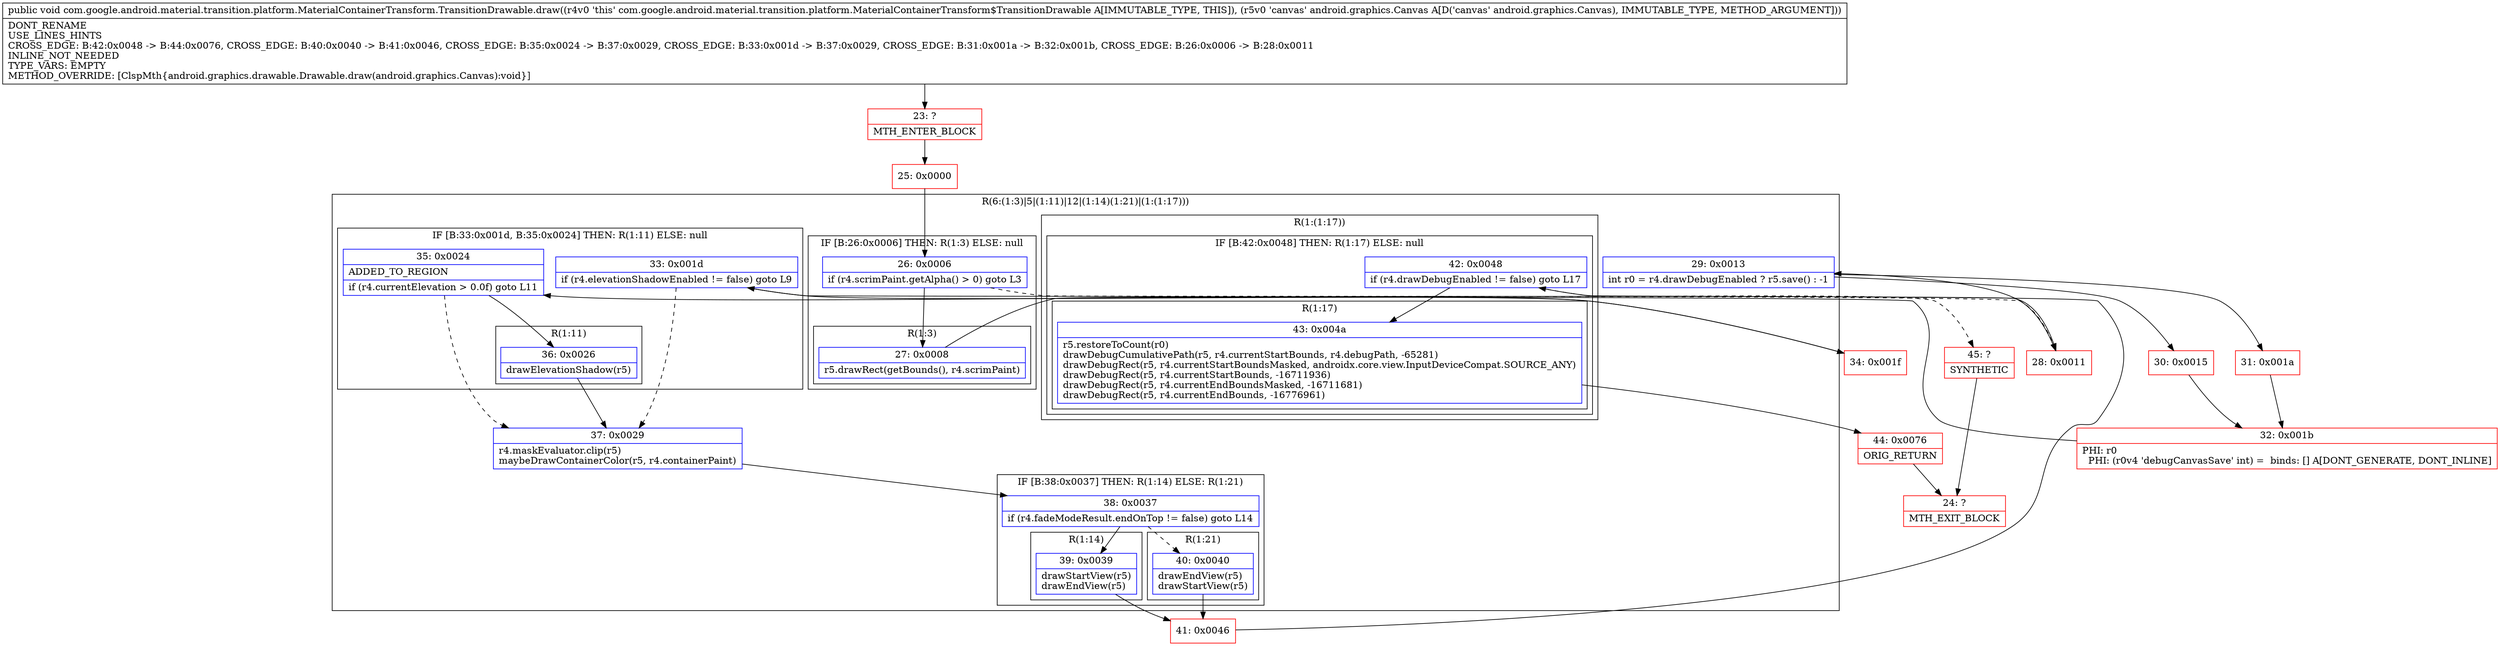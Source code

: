 digraph "CFG forcom.google.android.material.transition.platform.MaterialContainerTransform.TransitionDrawable.draw(Landroid\/graphics\/Canvas;)V" {
subgraph cluster_Region_36157382 {
label = "R(6:(1:3)|5|(1:11)|12|(1:14)(1:21)|(1:(1:17)))";
node [shape=record,color=blue];
subgraph cluster_IfRegion_815291039 {
label = "IF [B:26:0x0006] THEN: R(1:3) ELSE: null";
node [shape=record,color=blue];
Node_26 [shape=record,label="{26\:\ 0x0006|if (r4.scrimPaint.getAlpha() \> 0) goto L3\l}"];
subgraph cluster_Region_144546526 {
label = "R(1:3)";
node [shape=record,color=blue];
Node_27 [shape=record,label="{27\:\ 0x0008|r5.drawRect(getBounds(), r4.scrimPaint)\l}"];
}
}
Node_29 [shape=record,label="{29\:\ 0x0013|int r0 = r4.drawDebugEnabled ? r5.save() : \-1\l}"];
subgraph cluster_IfRegion_421943179 {
label = "IF [B:33:0x001d, B:35:0x0024] THEN: R(1:11) ELSE: null";
node [shape=record,color=blue];
Node_33 [shape=record,label="{33\:\ 0x001d|if (r4.elevationShadowEnabled != false) goto L9\l}"];
Node_35 [shape=record,label="{35\:\ 0x0024|ADDED_TO_REGION\l|if (r4.currentElevation \> 0.0f) goto L11\l}"];
subgraph cluster_Region_1262487826 {
label = "R(1:11)";
node [shape=record,color=blue];
Node_36 [shape=record,label="{36\:\ 0x0026|drawElevationShadow(r5)\l}"];
}
}
Node_37 [shape=record,label="{37\:\ 0x0029|r4.maskEvaluator.clip(r5)\lmaybeDrawContainerColor(r5, r4.containerPaint)\l}"];
subgraph cluster_IfRegion_964619847 {
label = "IF [B:38:0x0037] THEN: R(1:14) ELSE: R(1:21)";
node [shape=record,color=blue];
Node_38 [shape=record,label="{38\:\ 0x0037|if (r4.fadeModeResult.endOnTop != false) goto L14\l}"];
subgraph cluster_Region_1565640924 {
label = "R(1:14)";
node [shape=record,color=blue];
Node_39 [shape=record,label="{39\:\ 0x0039|drawStartView(r5)\ldrawEndView(r5)\l}"];
}
subgraph cluster_Region_1986025202 {
label = "R(1:21)";
node [shape=record,color=blue];
Node_40 [shape=record,label="{40\:\ 0x0040|drawEndView(r5)\ldrawStartView(r5)\l}"];
}
}
subgraph cluster_Region_1025759669 {
label = "R(1:(1:17))";
node [shape=record,color=blue];
subgraph cluster_IfRegion_1944130688 {
label = "IF [B:42:0x0048] THEN: R(1:17) ELSE: null";
node [shape=record,color=blue];
Node_42 [shape=record,label="{42\:\ 0x0048|if (r4.drawDebugEnabled != false) goto L17\l}"];
subgraph cluster_Region_472043457 {
label = "R(1:17)";
node [shape=record,color=blue];
Node_43 [shape=record,label="{43\:\ 0x004a|r5.restoreToCount(r0)\ldrawDebugCumulativePath(r5, r4.currentStartBounds, r4.debugPath, \-65281)\ldrawDebugRect(r5, r4.currentStartBoundsMasked, androidx.core.view.InputDeviceCompat.SOURCE_ANY)\ldrawDebugRect(r5, r4.currentStartBounds, \-16711936)\ldrawDebugRect(r5, r4.currentEndBoundsMasked, \-16711681)\ldrawDebugRect(r5, r4.currentEndBounds, \-16776961)\l}"];
}
}
}
}
Node_23 [shape=record,color=red,label="{23\:\ ?|MTH_ENTER_BLOCK\l}"];
Node_25 [shape=record,color=red,label="{25\:\ 0x0000}"];
Node_28 [shape=record,color=red,label="{28\:\ 0x0011}"];
Node_30 [shape=record,color=red,label="{30\:\ 0x0015}"];
Node_32 [shape=record,color=red,label="{32\:\ 0x001b|PHI: r0 \l  PHI: (r0v4 'debugCanvasSave' int) =  binds: [] A[DONT_GENERATE, DONT_INLINE]\l}"];
Node_34 [shape=record,color=red,label="{34\:\ 0x001f}"];
Node_41 [shape=record,color=red,label="{41\:\ 0x0046}"];
Node_44 [shape=record,color=red,label="{44\:\ 0x0076|ORIG_RETURN\l}"];
Node_24 [shape=record,color=red,label="{24\:\ ?|MTH_EXIT_BLOCK\l}"];
Node_45 [shape=record,color=red,label="{45\:\ ?|SYNTHETIC\l}"];
Node_31 [shape=record,color=red,label="{31\:\ 0x001a}"];
MethodNode[shape=record,label="{public void com.google.android.material.transition.platform.MaterialContainerTransform.TransitionDrawable.draw((r4v0 'this' com.google.android.material.transition.platform.MaterialContainerTransform$TransitionDrawable A[IMMUTABLE_TYPE, THIS]), (r5v0 'canvas' android.graphics.Canvas A[D('canvas' android.graphics.Canvas), IMMUTABLE_TYPE, METHOD_ARGUMENT]))  | DONT_RENAME\lUSE_LINES_HINTS\lCROSS_EDGE: B:42:0x0048 \-\> B:44:0x0076, CROSS_EDGE: B:40:0x0040 \-\> B:41:0x0046, CROSS_EDGE: B:35:0x0024 \-\> B:37:0x0029, CROSS_EDGE: B:33:0x001d \-\> B:37:0x0029, CROSS_EDGE: B:31:0x001a \-\> B:32:0x001b, CROSS_EDGE: B:26:0x0006 \-\> B:28:0x0011\lINLINE_NOT_NEEDED\lTYPE_VARS: EMPTY\lMETHOD_OVERRIDE: [ClspMth\{android.graphics.drawable.Drawable.draw(android.graphics.Canvas):void\}]\l}"];
MethodNode -> Node_23;Node_26 -> Node_27;
Node_26 -> Node_28[style=dashed];
Node_27 -> Node_28;
Node_29 -> Node_30;
Node_29 -> Node_31;
Node_33 -> Node_34;
Node_33 -> Node_37[style=dashed];
Node_35 -> Node_36;
Node_35 -> Node_37[style=dashed];
Node_36 -> Node_37;
Node_37 -> Node_38;
Node_38 -> Node_39;
Node_38 -> Node_40[style=dashed];
Node_39 -> Node_41;
Node_40 -> Node_41;
Node_42 -> Node_43;
Node_42 -> Node_45[style=dashed];
Node_43 -> Node_44;
Node_23 -> Node_25;
Node_25 -> Node_26;
Node_28 -> Node_29;
Node_30 -> Node_32;
Node_32 -> Node_33;
Node_34 -> Node_35;
Node_41 -> Node_42;
Node_44 -> Node_24;
Node_45 -> Node_24;
Node_31 -> Node_32;
}

